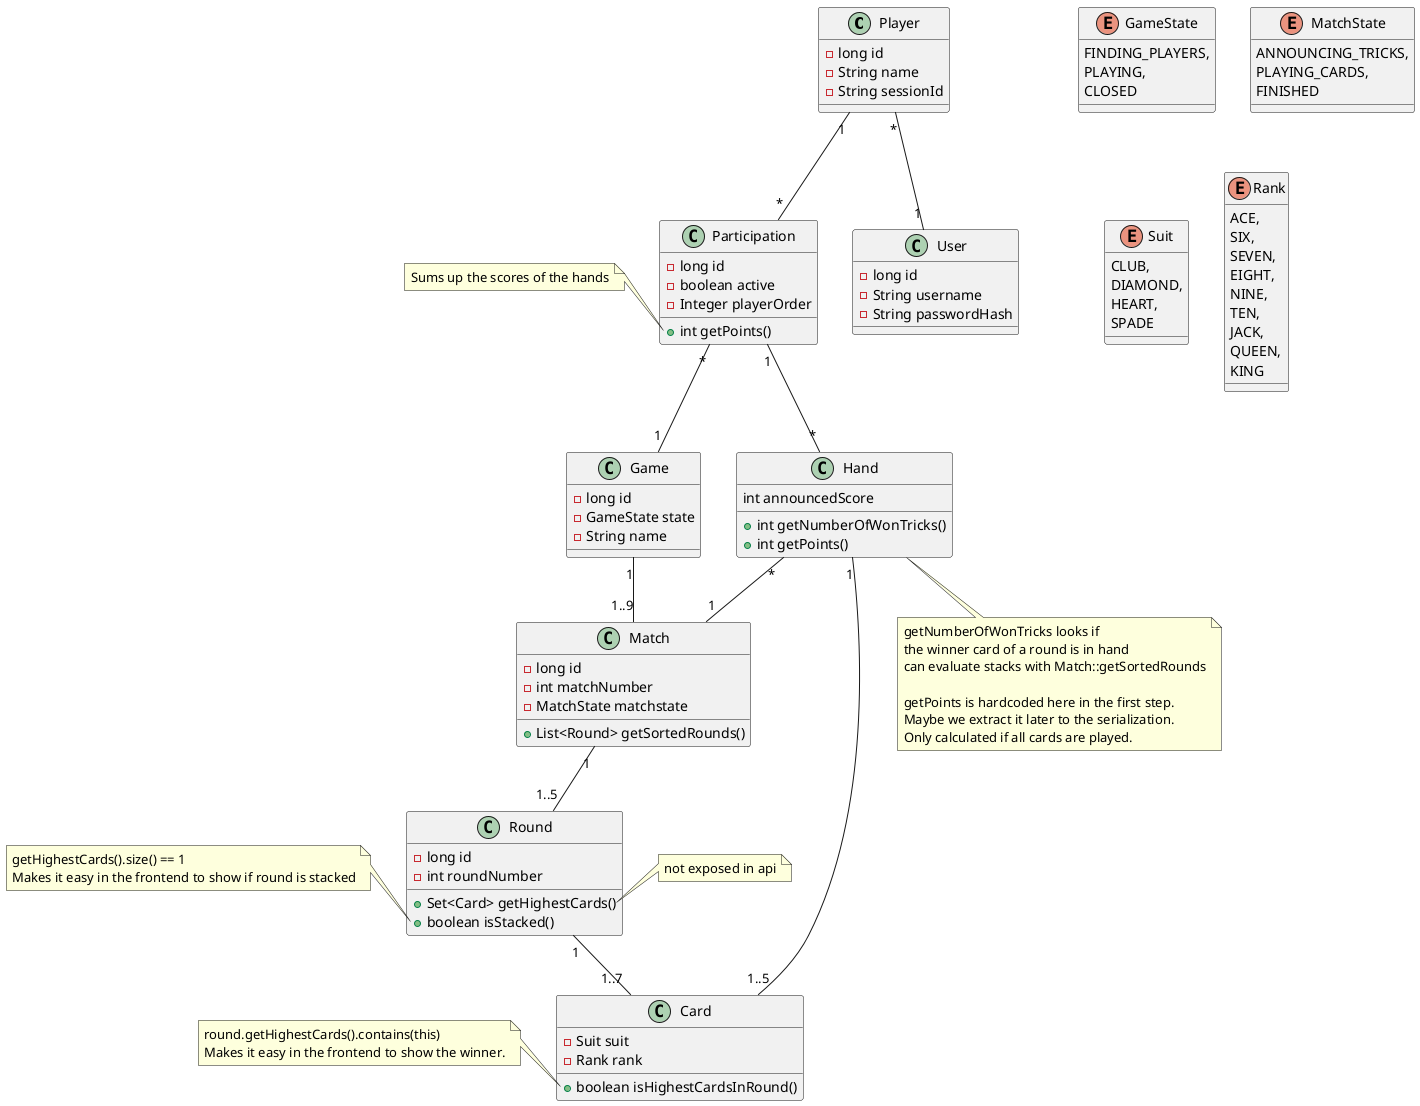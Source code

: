 @startuml
class Player {
    - long id
    - String name
    - String sessionId
}

class User {
    - long id
    - String username
    - String passwordHash
}

enum GameState {
    FINDING_PLAYERS,
    PLAYING,
    CLOSED
}

class Game {
    - long id
    - GameState state
    - String name
}

class Participation {
    - long id
    - boolean active
    - Integer playerOrder

    + int getPoints()
}

note left of Participation::getPoints
    Sums up the scores of the hands
endnote

class Match {
    - long id
    - int matchNumber
    - MatchState matchstate

    + List<Round> getSortedRounds()
}

enum MatchState {
    ANNOUNCING_TRICKS,
    PLAYING_CARDS,
    FINISHED
}

class Hand {
    int announcedScore

    + int getNumberOfWonTricks()
    + int getPoints()
}

note bottom of Hand
    getNumberOfWonTricks looks if
    the winner card of a round is in hand
    can evaluate stacks with Match::getSortedRounds

    getPoints is hardcoded here in the first step.
    Maybe we extract it later to the serialization.
    Only calculated if all cards are played.
endnote

class Round {
    - long id
    - int roundNumber

    + Set<Card> getHighestCards()
    + boolean isStacked()
}

note right of Round::getHighestCards
    not exposed in api
endnote

note left of Round::isStacked
    getHighestCards().size() == 1
    Makes it easy in the frontend to show if round is stacked
endnote

class Card {
    - Suit suit
    - Rank rank

    + boolean isHighestCardsInRound()
}

note left of Card::isHighestCardsInRound
    round.getHighestCards().contains(this)
    Makes it easy in the frontend to show the winner.
endnote

enum Suit {
    CLUB,
    DIAMOND,
    HEART,
    SPADE
}

enum Rank {
  ACE,
  SIX,
  SEVEN,
  EIGHT,
  NINE,
  TEN,
  JACK,
  QUEEN,
  KING
}

Player "*" -- "1" User
Player "1" -- "*" Participation

Participation "*" -- "1" Game
Participation "1" -- "*" Hand

Hand "*" -- "1" Match
Hand "1" -- "1..5" Card

Game "1" -- "1..9" Match

Match "1" -- "1..5" Round

Round "1" -- "1..7" Card


@enduml
